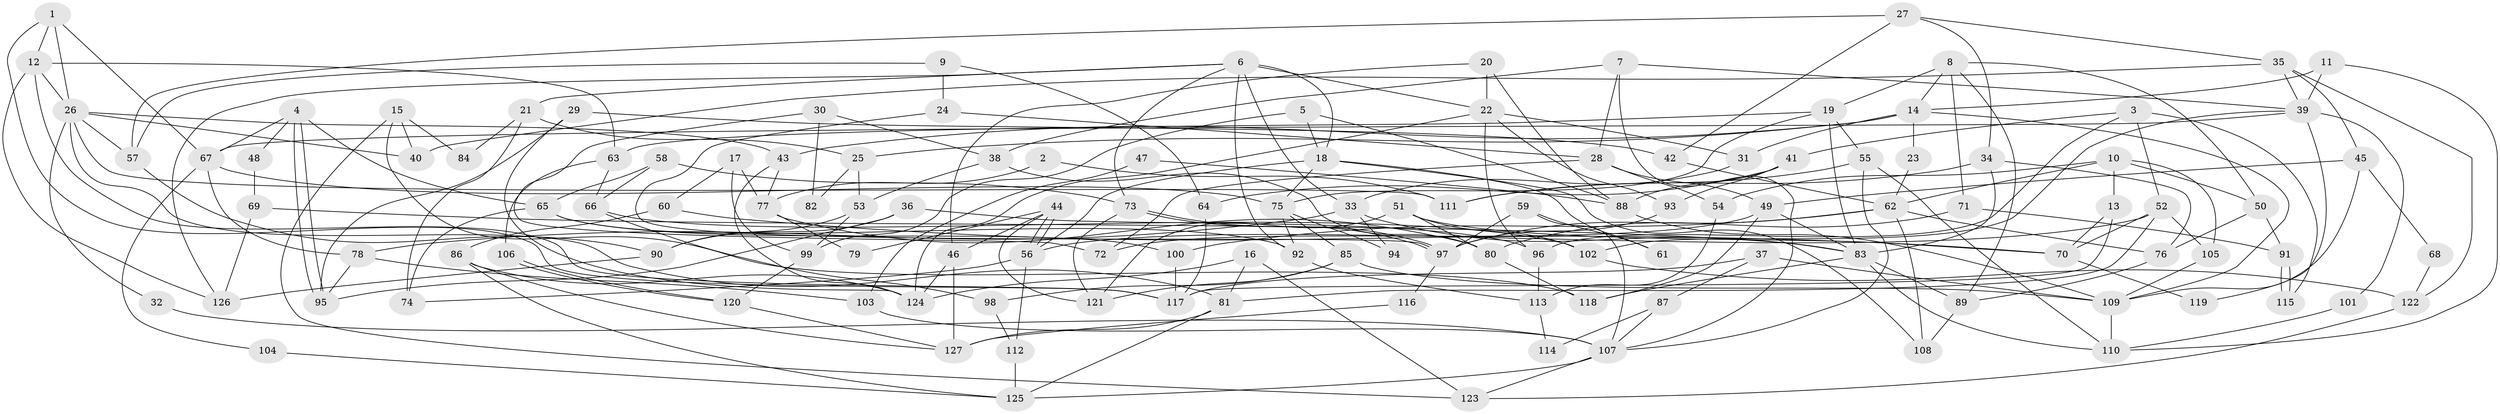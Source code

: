 // Generated by graph-tools (version 1.1) at 2025/50/03/09/25 03:50:13]
// undirected, 127 vertices, 254 edges
graph export_dot {
graph [start="1"]
  node [color=gray90,style=filled];
  1;
  2;
  3;
  4;
  5;
  6;
  7;
  8;
  9;
  10;
  11;
  12;
  13;
  14;
  15;
  16;
  17;
  18;
  19;
  20;
  21;
  22;
  23;
  24;
  25;
  26;
  27;
  28;
  29;
  30;
  31;
  32;
  33;
  34;
  35;
  36;
  37;
  38;
  39;
  40;
  41;
  42;
  43;
  44;
  45;
  46;
  47;
  48;
  49;
  50;
  51;
  52;
  53;
  54;
  55;
  56;
  57;
  58;
  59;
  60;
  61;
  62;
  63;
  64;
  65;
  66;
  67;
  68;
  69;
  70;
  71;
  72;
  73;
  74;
  75;
  76;
  77;
  78;
  79;
  80;
  81;
  82;
  83;
  84;
  85;
  86;
  87;
  88;
  89;
  90;
  91;
  92;
  93;
  94;
  95;
  96;
  97;
  98;
  99;
  100;
  101;
  102;
  103;
  104;
  105;
  106;
  107;
  108;
  109;
  110;
  111;
  112;
  113;
  114;
  115;
  116;
  117;
  118;
  119;
  120;
  121;
  122;
  123;
  124;
  125;
  126;
  127;
  1 -- 26;
  1 -- 67;
  1 -- 12;
  1 -- 117;
  2 -- 111;
  2 -- 77;
  3 -- 52;
  3 -- 41;
  3 -- 96;
  3 -- 115;
  4 -- 95;
  4 -- 95;
  4 -- 67;
  4 -- 48;
  4 -- 65;
  5 -- 18;
  5 -- 99;
  5 -- 88;
  6 -- 73;
  6 -- 92;
  6 -- 18;
  6 -- 21;
  6 -- 22;
  6 -- 33;
  6 -- 126;
  7 -- 107;
  7 -- 28;
  7 -- 38;
  7 -- 39;
  8 -- 50;
  8 -- 19;
  8 -- 14;
  8 -- 71;
  8 -- 89;
  9 -- 24;
  9 -- 57;
  9 -- 64;
  10 -- 50;
  10 -- 13;
  10 -- 54;
  10 -- 62;
  10 -- 105;
  11 -- 110;
  11 -- 14;
  11 -- 39;
  12 -- 26;
  12 -- 63;
  12 -- 117;
  12 -- 126;
  13 -- 117;
  13 -- 70;
  14 -- 31;
  14 -- 23;
  14 -- 25;
  14 -- 43;
  14 -- 109;
  15 -- 118;
  15 -- 123;
  15 -- 40;
  15 -- 84;
  16 -- 124;
  16 -- 81;
  16 -- 123;
  17 -- 77;
  17 -- 99;
  17 -- 60;
  18 -- 56;
  18 -- 61;
  18 -- 75;
  18 -- 108;
  19 -- 75;
  19 -- 83;
  19 -- 55;
  19 -- 63;
  20 -- 22;
  20 -- 88;
  20 -- 46;
  21 -- 25;
  21 -- 74;
  21 -- 84;
  22 -- 124;
  22 -- 31;
  22 -- 93;
  22 -- 96;
  23 -- 62;
  24 -- 97;
  24 -- 28;
  25 -- 53;
  25 -- 82;
  26 -- 81;
  26 -- 40;
  26 -- 32;
  26 -- 43;
  26 -- 57;
  26 -- 111;
  27 -- 34;
  27 -- 57;
  27 -- 35;
  27 -- 42;
  28 -- 54;
  28 -- 49;
  28 -- 72;
  29 -- 42;
  29 -- 124;
  29 -- 95;
  30 -- 38;
  30 -- 72;
  30 -- 82;
  31 -- 33;
  32 -- 107;
  33 -- 78;
  33 -- 83;
  33 -- 94;
  34 -- 83;
  34 -- 76;
  34 -- 111;
  35 -- 39;
  35 -- 40;
  35 -- 45;
  35 -- 122;
  36 -- 95;
  36 -- 96;
  36 -- 90;
  37 -- 109;
  37 -- 117;
  37 -- 87;
  38 -- 80;
  38 -- 53;
  39 -- 67;
  39 -- 101;
  39 -- 102;
  39 -- 119;
  41 -- 88;
  41 -- 64;
  41 -- 93;
  42 -- 62;
  43 -- 77;
  43 -- 124;
  44 -- 46;
  44 -- 56;
  44 -- 56;
  44 -- 79;
  44 -- 121;
  45 -- 109;
  45 -- 49;
  45 -- 68;
  46 -- 127;
  46 -- 124;
  47 -- 103;
  47 -- 88;
  48 -- 69;
  49 -- 83;
  49 -- 72;
  49 -- 118;
  50 -- 91;
  50 -- 76;
  51 -- 121;
  51 -- 102;
  51 -- 70;
  51 -- 80;
  52 -- 105;
  52 -- 56;
  52 -- 70;
  52 -- 81;
  53 -- 90;
  53 -- 99;
  54 -- 113;
  55 -- 111;
  55 -- 107;
  55 -- 110;
  56 -- 74;
  56 -- 112;
  57 -- 90;
  58 -- 65;
  58 -- 66;
  58 -- 73;
  59 -- 107;
  59 -- 97;
  59 -- 61;
  60 -- 70;
  60 -- 86;
  62 -- 97;
  62 -- 76;
  62 -- 100;
  62 -- 108;
  63 -- 66;
  63 -- 106;
  64 -- 117;
  65 -- 100;
  65 -- 74;
  65 -- 92;
  66 -- 98;
  66 -- 102;
  67 -- 75;
  67 -- 78;
  67 -- 104;
  68 -- 122;
  69 -- 126;
  69 -- 83;
  70 -- 119;
  71 -- 80;
  71 -- 91;
  73 -- 97;
  73 -- 97;
  73 -- 121;
  75 -- 85;
  75 -- 92;
  75 -- 94;
  76 -- 89;
  77 -- 80;
  77 -- 79;
  78 -- 95;
  78 -- 103;
  80 -- 118;
  81 -- 125;
  81 -- 127;
  83 -- 89;
  83 -- 110;
  83 -- 118;
  85 -- 109;
  85 -- 121;
  85 -- 98;
  86 -- 124;
  86 -- 125;
  86 -- 127;
  87 -- 107;
  87 -- 114;
  88 -- 109;
  89 -- 108;
  90 -- 126;
  91 -- 115;
  91 -- 115;
  92 -- 113;
  93 -- 97;
  96 -- 113;
  97 -- 116;
  98 -- 112;
  99 -- 120;
  100 -- 117;
  101 -- 110;
  102 -- 122;
  103 -- 107;
  104 -- 125;
  105 -- 109;
  106 -- 120;
  106 -- 120;
  107 -- 123;
  107 -- 125;
  109 -- 110;
  112 -- 125;
  113 -- 114;
  116 -- 127;
  120 -- 127;
  122 -- 123;
}
